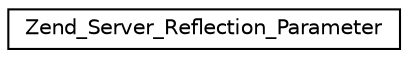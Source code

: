 digraph G
{
  edge [fontname="Helvetica",fontsize="10",labelfontname="Helvetica",labelfontsize="10"];
  node [fontname="Helvetica",fontsize="10",shape=record];
  rankdir="LR";
  Node1 [label="Zend_Server_Reflection_Parameter",height=0.2,width=0.4,color="black", fillcolor="white", style="filled",URL="$class_zend___server___reflection___parameter.html"];
}
